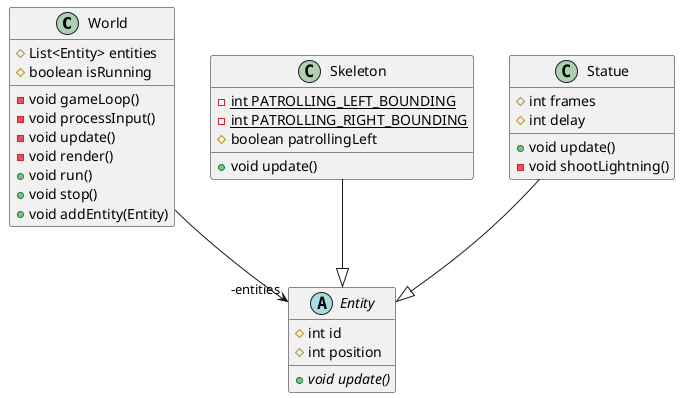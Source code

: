 @startuml
class World {
# List<Entity> entities
# boolean isRunning
- void gameLoop()
- void processInput()
- void update()
- void render()
+ void run()
+ void stop()
+ void addEntity(Entity)
}
class Skeleton {
- {static} int PATROLLING_LEFT_BOUNDING
- {static} int PATROLLING_RIGHT_BOUNDING
# boolean patrollingLeft
+ void update()
}
class Statue {
# int frames
# int delay
+ void update()
- void shootLightning()
}
abstract class Entity {
# int id
# int position
+ {abstract}void update()
}


World -->  "-entities" Entity
Skeleton --|> Entity
Statue --|> Entity
@enduml